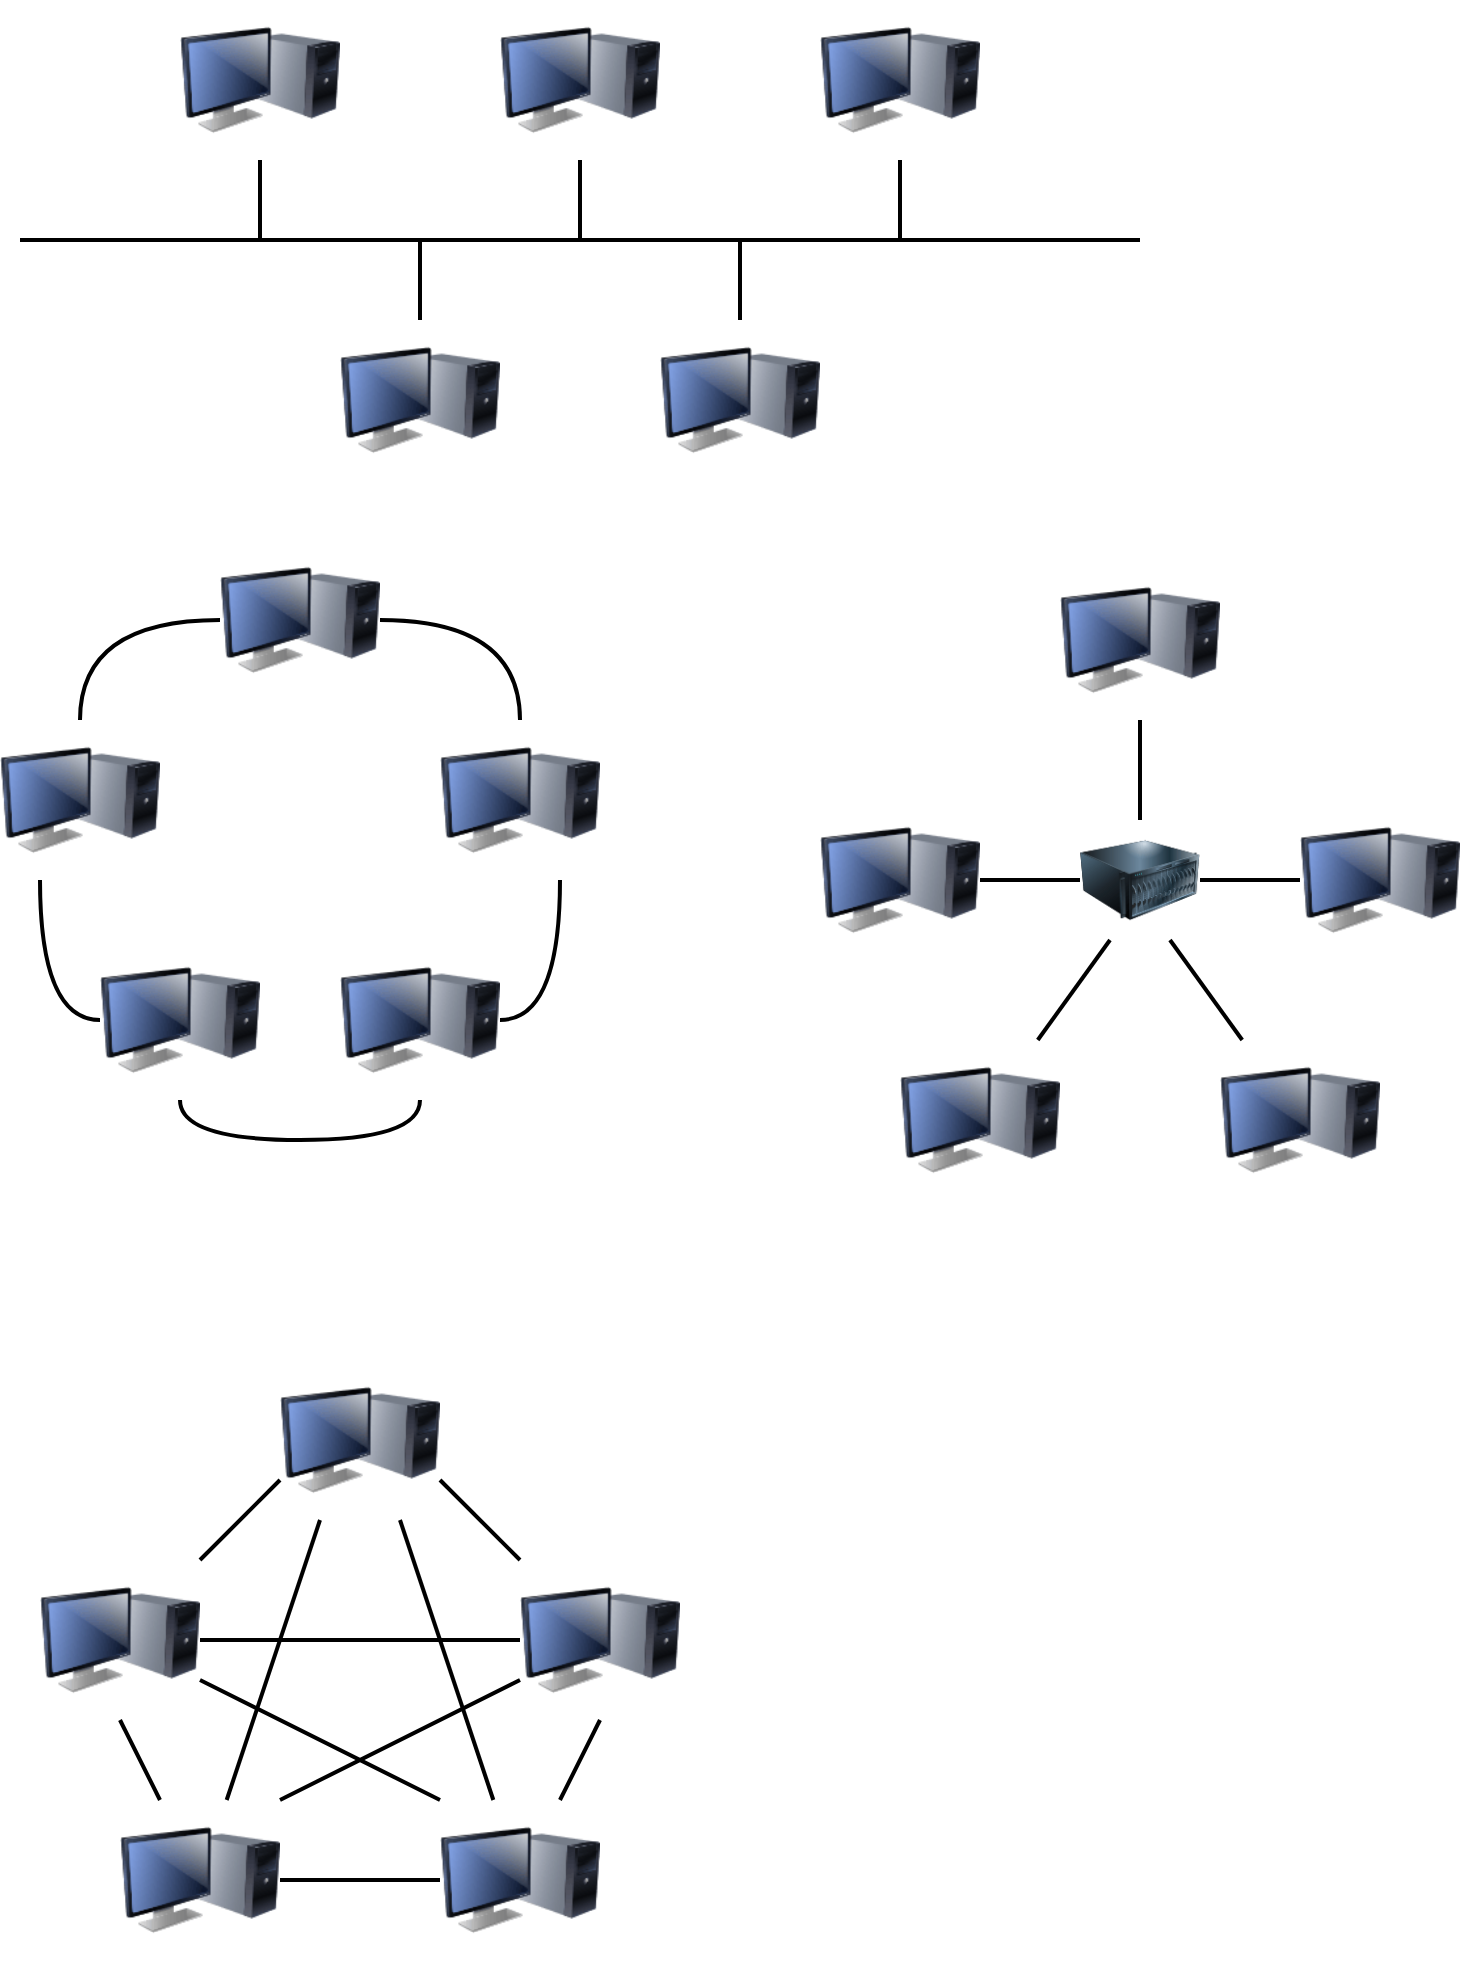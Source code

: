 <mxfile version="21.5.0" type="device">
  <diagram name="Strona-1" id="9YgNvdCkg19AwL0jZ1eb">
    <mxGraphModel dx="1101" dy="991" grid="1" gridSize="10" guides="1" tooltips="1" connect="1" arrows="1" fold="1" page="1" pageScale="1" pageWidth="1200" pageHeight="1920" math="0" shadow="0">
      <root>
        <mxCell id="0" />
        <mxCell id="1" parent="0" />
        <mxCell id="yBQchm2Hiw9dodm2YFzh-7" style="edgeStyle=orthogonalEdgeStyle;rounded=0;orthogonalLoop=1;jettySize=auto;html=1;endArrow=none;endFill=0;strokeWidth=2;" edge="1" parent="1" source="yBQchm2Hiw9dodm2YFzh-1">
          <mxGeometry relative="1" as="geometry">
            <mxPoint x="160" y="160" as="targetPoint" />
          </mxGeometry>
        </mxCell>
        <mxCell id="yBQchm2Hiw9dodm2YFzh-1" value="" style="image;html=1;image=img/lib/clip_art/computers/Monitor_Tower_128x128.png" vertex="1" parent="1">
          <mxGeometry x="120" y="40" width="80" height="80" as="geometry" />
        </mxCell>
        <mxCell id="yBQchm2Hiw9dodm2YFzh-2" value="" style="endArrow=none;html=1;rounded=0;strokeWidth=2;" edge="1" parent="1">
          <mxGeometry width="50" height="50" relative="1" as="geometry">
            <mxPoint x="40" y="160" as="sourcePoint" />
            <mxPoint x="600" y="160" as="targetPoint" />
          </mxGeometry>
        </mxCell>
        <mxCell id="yBQchm2Hiw9dodm2YFzh-8" style="edgeStyle=orthogonalEdgeStyle;rounded=0;orthogonalLoop=1;jettySize=auto;html=1;endArrow=none;endFill=0;strokeWidth=2;" edge="1" parent="1" source="yBQchm2Hiw9dodm2YFzh-3">
          <mxGeometry relative="1" as="geometry">
            <mxPoint x="240" y="160" as="targetPoint" />
          </mxGeometry>
        </mxCell>
        <mxCell id="yBQchm2Hiw9dodm2YFzh-3" value="" style="image;html=1;image=img/lib/clip_art/computers/Monitor_Tower_128x128.png" vertex="1" parent="1">
          <mxGeometry x="200" y="200" width="80" height="80" as="geometry" />
        </mxCell>
        <mxCell id="yBQchm2Hiw9dodm2YFzh-9" style="edgeStyle=orthogonalEdgeStyle;rounded=0;orthogonalLoop=1;jettySize=auto;html=1;endArrow=none;endFill=0;strokeWidth=2;" edge="1" parent="1" source="yBQchm2Hiw9dodm2YFzh-4">
          <mxGeometry relative="1" as="geometry">
            <mxPoint x="320" y="160" as="targetPoint" />
          </mxGeometry>
        </mxCell>
        <mxCell id="yBQchm2Hiw9dodm2YFzh-4" value="" style="image;html=1;image=img/lib/clip_art/computers/Monitor_Tower_128x128.png" vertex="1" parent="1">
          <mxGeometry x="280" y="40" width="80" height="80" as="geometry" />
        </mxCell>
        <mxCell id="yBQchm2Hiw9dodm2YFzh-10" style="edgeStyle=orthogonalEdgeStyle;rounded=0;orthogonalLoop=1;jettySize=auto;html=1;endArrow=none;endFill=0;strokeWidth=2;" edge="1" parent="1" source="yBQchm2Hiw9dodm2YFzh-5">
          <mxGeometry relative="1" as="geometry">
            <mxPoint x="400" y="160" as="targetPoint" />
          </mxGeometry>
        </mxCell>
        <mxCell id="yBQchm2Hiw9dodm2YFzh-5" value="" style="image;html=1;image=img/lib/clip_art/computers/Monitor_Tower_128x128.png" vertex="1" parent="1">
          <mxGeometry x="360" y="200" width="80" height="80" as="geometry" />
        </mxCell>
        <mxCell id="yBQchm2Hiw9dodm2YFzh-11" style="edgeStyle=orthogonalEdgeStyle;rounded=0;orthogonalLoop=1;jettySize=auto;html=1;endArrow=none;endFill=0;strokeWidth=2;" edge="1" parent="1" source="yBQchm2Hiw9dodm2YFzh-6">
          <mxGeometry relative="1" as="geometry">
            <mxPoint x="480" y="160" as="targetPoint" />
          </mxGeometry>
        </mxCell>
        <mxCell id="yBQchm2Hiw9dodm2YFzh-6" value="" style="image;html=1;image=img/lib/clip_art/computers/Monitor_Tower_128x128.png" vertex="1" parent="1">
          <mxGeometry x="440" y="40" width="80" height="80" as="geometry" />
        </mxCell>
        <mxCell id="yBQchm2Hiw9dodm2YFzh-12" value="" style="image;html=1;image=img/lib/clip_art/computers/Monitor_Tower_128x128.png" vertex="1" parent="1">
          <mxGeometry x="140" y="310" width="80" height="80" as="geometry" />
        </mxCell>
        <mxCell id="yBQchm2Hiw9dodm2YFzh-20" style="edgeStyle=orthogonalEdgeStyle;orthogonalLoop=1;jettySize=auto;html=1;entryX=0;entryY=0.5;entryDx=0;entryDy=0;exitX=0.5;exitY=0;exitDx=0;exitDy=0;curved=1;strokeWidth=2;endArrow=none;endFill=0;" edge="1" parent="1" source="yBQchm2Hiw9dodm2YFzh-13" target="yBQchm2Hiw9dodm2YFzh-12">
          <mxGeometry relative="1" as="geometry" />
        </mxCell>
        <mxCell id="yBQchm2Hiw9dodm2YFzh-13" value="" style="image;html=1;image=img/lib/clip_art/computers/Monitor_Tower_128x128.png" vertex="1" parent="1">
          <mxGeometry x="30" y="400" width="80" height="80" as="geometry" />
        </mxCell>
        <mxCell id="yBQchm2Hiw9dodm2YFzh-21" style="edgeStyle=orthogonalEdgeStyle;orthogonalLoop=1;jettySize=auto;html=1;entryX=1;entryY=0.5;entryDx=0;entryDy=0;exitX=0.5;exitY=0;exitDx=0;exitDy=0;curved=1;strokeWidth=2;endArrow=none;endFill=0;" edge="1" parent="1" source="yBQchm2Hiw9dodm2YFzh-14" target="yBQchm2Hiw9dodm2YFzh-12">
          <mxGeometry relative="1" as="geometry" />
        </mxCell>
        <mxCell id="yBQchm2Hiw9dodm2YFzh-14" value="" style="image;html=1;image=img/lib/clip_art/computers/Monitor_Tower_128x128.png" vertex="1" parent="1">
          <mxGeometry x="250" y="400" width="80" height="80" as="geometry" />
        </mxCell>
        <mxCell id="yBQchm2Hiw9dodm2YFzh-17" style="edgeStyle=orthogonalEdgeStyle;orthogonalLoop=1;jettySize=auto;html=1;entryX=0.25;entryY=1;entryDx=0;entryDy=0;curved=1;exitX=0;exitY=0.5;exitDx=0;exitDy=0;endArrow=none;endFill=0;strokeWidth=2;" edge="1" parent="1" source="yBQchm2Hiw9dodm2YFzh-15" target="yBQchm2Hiw9dodm2YFzh-13">
          <mxGeometry relative="1" as="geometry" />
        </mxCell>
        <mxCell id="yBQchm2Hiw9dodm2YFzh-18" style="edgeStyle=orthogonalEdgeStyle;orthogonalLoop=1;jettySize=auto;html=1;entryX=0.5;entryY=1;entryDx=0;entryDy=0;exitX=0.5;exitY=1;exitDx=0;exitDy=0;curved=1;endArrow=none;endFill=0;strokeWidth=2;" edge="1" parent="1" source="yBQchm2Hiw9dodm2YFzh-15" target="yBQchm2Hiw9dodm2YFzh-16">
          <mxGeometry relative="1" as="geometry" />
        </mxCell>
        <mxCell id="yBQchm2Hiw9dodm2YFzh-15" value="" style="image;html=1;image=img/lib/clip_art/computers/Monitor_Tower_128x128.png" vertex="1" parent="1">
          <mxGeometry x="80" y="510" width="80" height="80" as="geometry" />
        </mxCell>
        <mxCell id="yBQchm2Hiw9dodm2YFzh-19" style="edgeStyle=orthogonalEdgeStyle;orthogonalLoop=1;jettySize=auto;html=1;entryX=0.75;entryY=1;entryDx=0;entryDy=0;exitX=1;exitY=0.5;exitDx=0;exitDy=0;curved=1;strokeWidth=2;endArrow=none;endFill=0;" edge="1" parent="1" source="yBQchm2Hiw9dodm2YFzh-16" target="yBQchm2Hiw9dodm2YFzh-14">
          <mxGeometry relative="1" as="geometry" />
        </mxCell>
        <mxCell id="yBQchm2Hiw9dodm2YFzh-16" value="" style="image;html=1;image=img/lib/clip_art/computers/Monitor_Tower_128x128.png" vertex="1" parent="1">
          <mxGeometry x="200" y="510" width="80" height="80" as="geometry" />
        </mxCell>
        <mxCell id="yBQchm2Hiw9dodm2YFzh-35" style="edgeStyle=orthogonalEdgeStyle;rounded=0;orthogonalLoop=1;jettySize=auto;html=1;entryX=0.5;entryY=0;entryDx=0;entryDy=0;endArrow=none;endFill=0;strokeWidth=2;" edge="1" parent="1" source="yBQchm2Hiw9dodm2YFzh-22" target="yBQchm2Hiw9dodm2YFzh-32">
          <mxGeometry relative="1" as="geometry" />
        </mxCell>
        <mxCell id="yBQchm2Hiw9dodm2YFzh-22" value="" style="image;html=1;image=img/lib/clip_art/computers/Monitor_Tower_128x128.png" vertex="1" parent="1">
          <mxGeometry x="560" y="320" width="80" height="80" as="geometry" />
        </mxCell>
        <mxCell id="yBQchm2Hiw9dodm2YFzh-33" style="edgeStyle=orthogonalEdgeStyle;rounded=0;orthogonalLoop=1;jettySize=auto;html=1;entryX=0;entryY=0.5;entryDx=0;entryDy=0;endArrow=none;endFill=0;strokeWidth=2;" edge="1" parent="1" source="yBQchm2Hiw9dodm2YFzh-24" target="yBQchm2Hiw9dodm2YFzh-32">
          <mxGeometry relative="1" as="geometry" />
        </mxCell>
        <mxCell id="yBQchm2Hiw9dodm2YFzh-24" value="" style="image;html=1;image=img/lib/clip_art/computers/Monitor_Tower_128x128.png" vertex="1" parent="1">
          <mxGeometry x="440" y="440" width="80" height="80" as="geometry" />
        </mxCell>
        <mxCell id="yBQchm2Hiw9dodm2YFzh-34" style="edgeStyle=orthogonalEdgeStyle;rounded=0;orthogonalLoop=1;jettySize=auto;html=1;entryX=1;entryY=0.5;entryDx=0;entryDy=0;endArrow=none;endFill=0;strokeWidth=2;" edge="1" parent="1" source="yBQchm2Hiw9dodm2YFzh-26" target="yBQchm2Hiw9dodm2YFzh-32">
          <mxGeometry relative="1" as="geometry" />
        </mxCell>
        <mxCell id="yBQchm2Hiw9dodm2YFzh-26" value="" style="image;html=1;image=img/lib/clip_art/computers/Monitor_Tower_128x128.png" vertex="1" parent="1">
          <mxGeometry x="680" y="440" width="80" height="80" as="geometry" />
        </mxCell>
        <mxCell id="yBQchm2Hiw9dodm2YFzh-36" style="rounded=0;orthogonalLoop=1;jettySize=auto;html=1;entryX=0.25;entryY=1;entryDx=0;entryDy=0;endArrow=none;endFill=0;strokeWidth=2;" edge="1" parent="1" source="yBQchm2Hiw9dodm2YFzh-29" target="yBQchm2Hiw9dodm2YFzh-32">
          <mxGeometry relative="1" as="geometry" />
        </mxCell>
        <mxCell id="yBQchm2Hiw9dodm2YFzh-29" value="" style="image;html=1;image=img/lib/clip_art/computers/Monitor_Tower_128x128.png" vertex="1" parent="1">
          <mxGeometry x="480" y="560" width="80" height="80" as="geometry" />
        </mxCell>
        <mxCell id="yBQchm2Hiw9dodm2YFzh-37" style="rounded=0;orthogonalLoop=1;jettySize=auto;html=1;entryX=0.75;entryY=1;entryDx=0;entryDy=0;endArrow=none;endFill=0;strokeWidth=2;" edge="1" parent="1" source="yBQchm2Hiw9dodm2YFzh-31" target="yBQchm2Hiw9dodm2YFzh-32">
          <mxGeometry relative="1" as="geometry" />
        </mxCell>
        <mxCell id="yBQchm2Hiw9dodm2YFzh-31" value="" style="image;html=1;image=img/lib/clip_art/computers/Monitor_Tower_128x128.png" vertex="1" parent="1">
          <mxGeometry x="640" y="560" width="80" height="80" as="geometry" />
        </mxCell>
        <mxCell id="yBQchm2Hiw9dodm2YFzh-32" value="" style="image;html=1;image=img/lib/clip_art/computers/Server_128x128.png" vertex="1" parent="1">
          <mxGeometry x="570" y="450" width="60" height="60" as="geometry" />
        </mxCell>
        <mxCell id="yBQchm2Hiw9dodm2YFzh-39" value="" style="image;html=1;image=img/lib/clip_art/computers/Monitor_Tower_128x128.png" vertex="1" parent="1">
          <mxGeometry x="170" y="720" width="80" height="80" as="geometry" />
        </mxCell>
        <mxCell id="yBQchm2Hiw9dodm2YFzh-52" style="rounded=0;orthogonalLoop=1;jettySize=auto;html=1;entryX=0;entryY=0.75;entryDx=0;entryDy=0;endArrow=none;endFill=0;strokeWidth=2;" edge="1" parent="1" source="yBQchm2Hiw9dodm2YFzh-41" target="yBQchm2Hiw9dodm2YFzh-39">
          <mxGeometry relative="1" as="geometry" />
        </mxCell>
        <mxCell id="yBQchm2Hiw9dodm2YFzh-54" style="rounded=0;orthogonalLoop=1;jettySize=auto;html=1;entryX=0;entryY=0.5;entryDx=0;entryDy=0;strokeWidth=2;endArrow=none;endFill=0;" edge="1" parent="1" source="yBQchm2Hiw9dodm2YFzh-41" target="yBQchm2Hiw9dodm2YFzh-43">
          <mxGeometry relative="1" as="geometry" />
        </mxCell>
        <mxCell id="yBQchm2Hiw9dodm2YFzh-57" style="rounded=0;orthogonalLoop=1;jettySize=auto;html=1;exitX=1;exitY=0.75;exitDx=0;exitDy=0;entryX=0;entryY=0;entryDx=0;entryDy=0;endArrow=none;endFill=0;strokeWidth=2;" edge="1" parent="1" source="yBQchm2Hiw9dodm2YFzh-41" target="yBQchm2Hiw9dodm2YFzh-47">
          <mxGeometry relative="1" as="geometry" />
        </mxCell>
        <mxCell id="yBQchm2Hiw9dodm2YFzh-41" value="" style="image;html=1;image=img/lib/clip_art/computers/Monitor_Tower_128x128.png" vertex="1" parent="1">
          <mxGeometry x="50" y="820" width="80" height="80" as="geometry" />
        </mxCell>
        <mxCell id="yBQchm2Hiw9dodm2YFzh-53" style="rounded=0;orthogonalLoop=1;jettySize=auto;html=1;entryX=1;entryY=0.75;entryDx=0;entryDy=0;endArrow=none;endFill=0;strokeWidth=2;" edge="1" parent="1" source="yBQchm2Hiw9dodm2YFzh-43" target="yBQchm2Hiw9dodm2YFzh-39">
          <mxGeometry relative="1" as="geometry" />
        </mxCell>
        <mxCell id="yBQchm2Hiw9dodm2YFzh-58" style="rounded=0;orthogonalLoop=1;jettySize=auto;html=1;exitX=0;exitY=0.75;exitDx=0;exitDy=0;entryX=1;entryY=0;entryDx=0;entryDy=0;endArrow=none;endFill=0;strokeWidth=2;" edge="1" parent="1" source="yBQchm2Hiw9dodm2YFzh-43" target="yBQchm2Hiw9dodm2YFzh-45">
          <mxGeometry relative="1" as="geometry" />
        </mxCell>
        <mxCell id="yBQchm2Hiw9dodm2YFzh-43" value="" style="image;html=1;image=img/lib/clip_art/computers/Monitor_Tower_128x128.png" vertex="1" parent="1">
          <mxGeometry x="290" y="820" width="80" height="80" as="geometry" />
        </mxCell>
        <mxCell id="yBQchm2Hiw9dodm2YFzh-51" style="rounded=0;orthogonalLoop=1;jettySize=auto;html=1;entryX=0.5;entryY=1;entryDx=0;entryDy=0;strokeWidth=2;endArrow=none;endFill=0;" edge="1" parent="1" source="yBQchm2Hiw9dodm2YFzh-45" target="yBQchm2Hiw9dodm2YFzh-41">
          <mxGeometry relative="1" as="geometry" />
        </mxCell>
        <mxCell id="yBQchm2Hiw9dodm2YFzh-55" style="rounded=0;orthogonalLoop=1;jettySize=auto;html=1;entryX=0.25;entryY=1;entryDx=0;entryDy=0;strokeWidth=2;endArrow=none;endFill=0;" edge="1" parent="1" source="yBQchm2Hiw9dodm2YFzh-45" target="yBQchm2Hiw9dodm2YFzh-39">
          <mxGeometry relative="1" as="geometry" />
        </mxCell>
        <mxCell id="yBQchm2Hiw9dodm2YFzh-45" value="" style="image;html=1;image=img/lib/clip_art/computers/Monitor_Tower_128x128.png" vertex="1" parent="1">
          <mxGeometry x="90" y="940" width="80" height="80" as="geometry" />
        </mxCell>
        <mxCell id="yBQchm2Hiw9dodm2YFzh-49" style="rounded=0;orthogonalLoop=1;jettySize=auto;html=1;entryX=0.5;entryY=1;entryDx=0;entryDy=0;strokeWidth=2;endArrow=none;endFill=0;" edge="1" parent="1" source="yBQchm2Hiw9dodm2YFzh-47" target="yBQchm2Hiw9dodm2YFzh-43">
          <mxGeometry relative="1" as="geometry" />
        </mxCell>
        <mxCell id="yBQchm2Hiw9dodm2YFzh-50" style="rounded=0;orthogonalLoop=1;jettySize=auto;html=1;entryX=1;entryY=0.5;entryDx=0;entryDy=0;endArrow=none;endFill=0;strokeWidth=2;" edge="1" parent="1" source="yBQchm2Hiw9dodm2YFzh-47" target="yBQchm2Hiw9dodm2YFzh-45">
          <mxGeometry relative="1" as="geometry" />
        </mxCell>
        <mxCell id="yBQchm2Hiw9dodm2YFzh-56" style="rounded=0;orthogonalLoop=1;jettySize=auto;html=1;entryX=0.75;entryY=1;entryDx=0;entryDy=0;endArrow=none;endFill=0;strokeWidth=2;" edge="1" parent="1" source="yBQchm2Hiw9dodm2YFzh-47" target="yBQchm2Hiw9dodm2YFzh-39">
          <mxGeometry relative="1" as="geometry" />
        </mxCell>
        <mxCell id="yBQchm2Hiw9dodm2YFzh-47" value="" style="image;html=1;image=img/lib/clip_art/computers/Monitor_Tower_128x128.png" vertex="1" parent="1">
          <mxGeometry x="250" y="940" width="80" height="80" as="geometry" />
        </mxCell>
      </root>
    </mxGraphModel>
  </diagram>
</mxfile>
